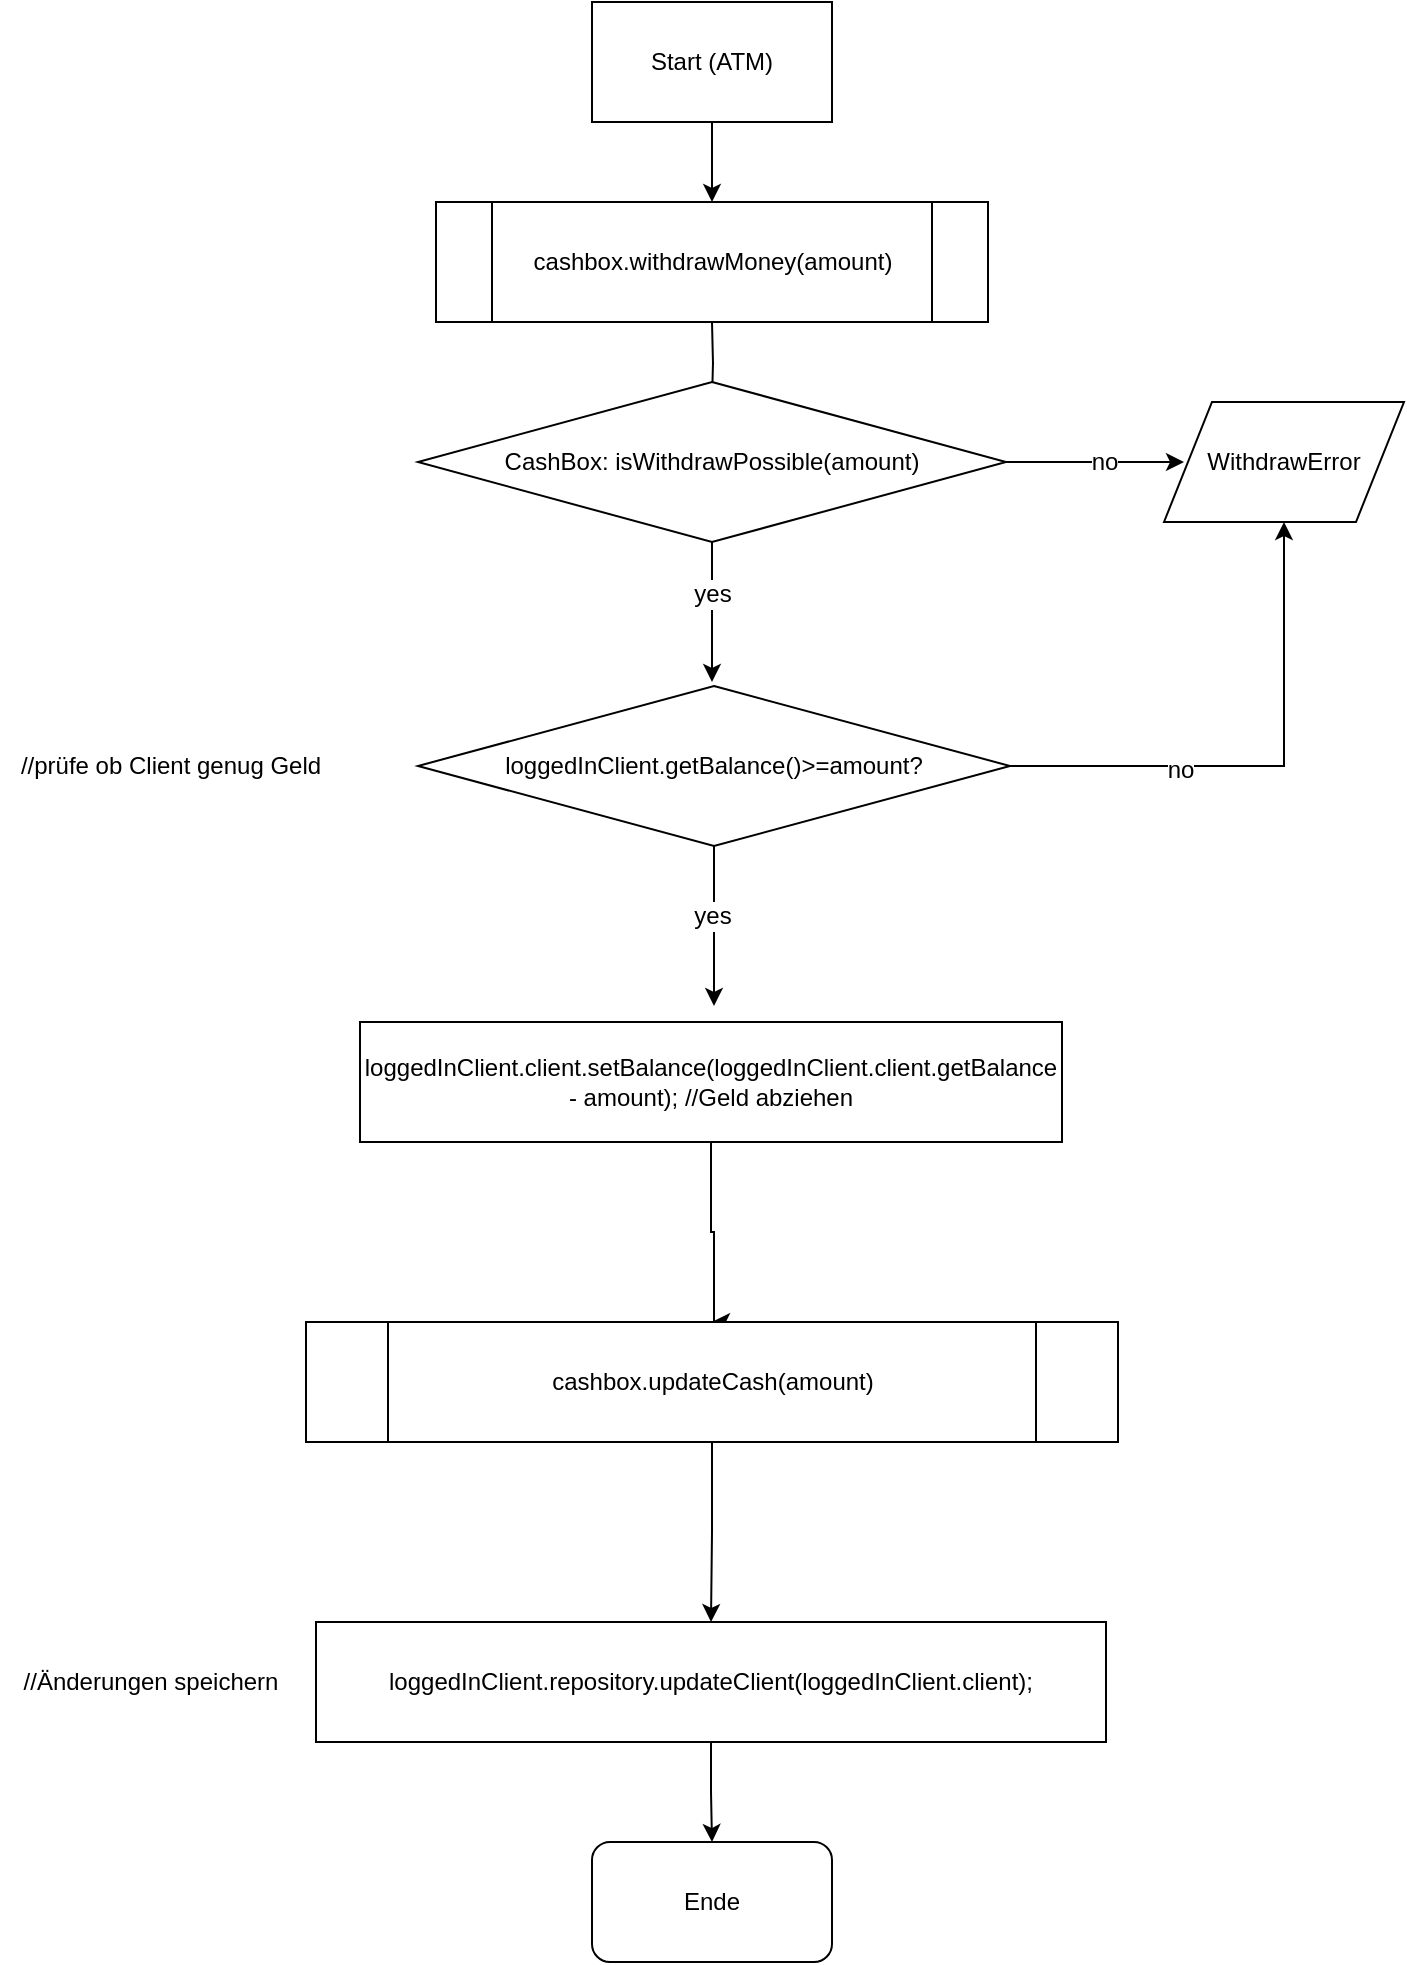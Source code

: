<mxfile version="12.7.8" type="github"><diagram id="C5RBs43oDa-KdzZeNtuy" name="Page-1"><mxGraphModel dx="1354" dy="922" grid="1" gridSize="10" guides="1" tooltips="1" connect="1" arrows="1" fold="1" page="1" pageScale="1" pageWidth="827" pageHeight="1169" math="0" shadow="0"><root><mxCell id="WIyWlLk6GJQsqaUBKTNV-0"/><mxCell id="WIyWlLk6GJQsqaUBKTNV-1" parent="WIyWlLk6GJQsqaUBKTNV-0"/><mxCell id="TI8us9hgO8fuC_6Zwckr-2" value="" style="edgeStyle=orthogonalEdgeStyle;rounded=0;orthogonalLoop=1;jettySize=auto;html=1;" edge="1" parent="WIyWlLk6GJQsqaUBKTNV-1" source="TI8us9hgO8fuC_6Zwckr-0"><mxGeometry relative="1" as="geometry"><mxPoint x="414" y="140" as="targetPoint"/></mxGeometry></mxCell><mxCell id="TI8us9hgO8fuC_6Zwckr-0" value="&lt;div&gt;Start (ATM)&lt;br&gt;&lt;/div&gt;" style="rounded=0;whiteSpace=wrap;html=1;" vertex="1" parent="WIyWlLk6GJQsqaUBKTNV-1"><mxGeometry x="354" y="40" width="120" height="60" as="geometry"/></mxCell><mxCell id="TI8us9hgO8fuC_6Zwckr-4" value="" style="edgeStyle=orthogonalEdgeStyle;rounded=0;orthogonalLoop=1;jettySize=auto;html=1;" edge="1" parent="WIyWlLk6GJQsqaUBKTNV-1"><mxGeometry relative="1" as="geometry"><mxPoint x="414" y="200" as="sourcePoint"/><mxPoint x="414" y="240" as="targetPoint"/></mxGeometry></mxCell><mxCell id="TI8us9hgO8fuC_6Zwckr-8" value="" style="edgeStyle=orthogonalEdgeStyle;rounded=0;orthogonalLoop=1;jettySize=auto;html=1;" edge="1" parent="WIyWlLk6GJQsqaUBKTNV-1"><mxGeometry relative="1" as="geometry"><mxPoint x="414" y="300" as="sourcePoint"/><mxPoint x="414" y="380" as="targetPoint"/></mxGeometry></mxCell><mxCell id="TI8us9hgO8fuC_6Zwckr-11" value="yes" style="text;html=1;align=center;verticalAlign=middle;resizable=0;points=[];labelBackgroundColor=#ffffff;" vertex="1" connectable="0" parent="TI8us9hgO8fuC_6Zwckr-8"><mxGeometry x="-0.1" relative="1" as="geometry"><mxPoint as="offset"/></mxGeometry></mxCell><mxCell id="TI8us9hgO8fuC_6Zwckr-10" value="" style="edgeStyle=orthogonalEdgeStyle;rounded=0;orthogonalLoop=1;jettySize=auto;html=1;" edge="1" parent="WIyWlLk6GJQsqaUBKTNV-1"><mxGeometry relative="1" as="geometry"><mxPoint x="507" y="270" as="sourcePoint"/><mxPoint x="650" y="270" as="targetPoint"/></mxGeometry></mxCell><mxCell id="TI8us9hgO8fuC_6Zwckr-12" value="&lt;div&gt;no&lt;/div&gt;" style="text;html=1;align=center;verticalAlign=middle;resizable=0;points=[];labelBackgroundColor=#ffffff;" vertex="1" connectable="0" parent="TI8us9hgO8fuC_6Zwckr-10"><mxGeometry x="-0.2" y="3" relative="1" as="geometry"><mxPoint x="46" y="3" as="offset"/></mxGeometry></mxCell><mxCell id="TI8us9hgO8fuC_6Zwckr-5" value="cashbox.withdrawMoney(amount)" style="shape=process;whiteSpace=wrap;html=1;backgroundOutline=1;" vertex="1" parent="WIyWlLk6GJQsqaUBKTNV-1"><mxGeometry x="276" y="140" width="276" height="60" as="geometry"/></mxCell><mxCell id="TI8us9hgO8fuC_6Zwckr-14" value="CashBox: isWithdrawPossible(amount)" style="rhombus;whiteSpace=wrap;html=1;" vertex="1" parent="WIyWlLk6GJQsqaUBKTNV-1"><mxGeometry x="267" y="230" width="294" height="80" as="geometry"/></mxCell><mxCell id="TI8us9hgO8fuC_6Zwckr-16" value="WithdrawError" style="shape=parallelogram;perimeter=parallelogramPerimeter;whiteSpace=wrap;html=1;" vertex="1" parent="WIyWlLk6GJQsqaUBKTNV-1"><mxGeometry x="640" y="240" width="120" height="60" as="geometry"/></mxCell><mxCell id="TI8us9hgO8fuC_6Zwckr-29" value="" style="edgeStyle=orthogonalEdgeStyle;rounded=0;orthogonalLoop=1;jettySize=auto;html=1;entryX=0.5;entryY=0;entryDx=0;entryDy=0;" edge="1" parent="WIyWlLk6GJQsqaUBKTNV-1" source="TI8us9hgO8fuC_6Zwckr-17" target="TI8us9hgO8fuC_6Zwckr-30"><mxGeometry relative="1" as="geometry"><mxPoint x="413.5" y="690" as="targetPoint"/><Array as="points"><mxPoint x="414" y="655"/><mxPoint x="415" y="655"/></Array></mxGeometry></mxCell><mxCell id="TI8us9hgO8fuC_6Zwckr-17" value="loggedInClient.client.setBalance(loggedInClient.client.getBalance - amount); //Geld abziehen" style="rounded=0;whiteSpace=wrap;html=1;" vertex="1" parent="WIyWlLk6GJQsqaUBKTNV-1"><mxGeometry x="238" y="550" width="351" height="60" as="geometry"/></mxCell><mxCell id="TI8us9hgO8fuC_6Zwckr-18" value="//prüfe ob Client genug Geld" style="text;html=1;align=center;verticalAlign=middle;resizable=0;points=[];autosize=1;" vertex="1" parent="WIyWlLk6GJQsqaUBKTNV-1"><mxGeometry x="58" y="412" width="170" height="20" as="geometry"/></mxCell><mxCell id="TI8us9hgO8fuC_6Zwckr-22" value="" style="edgeStyle=orthogonalEdgeStyle;rounded=0;orthogonalLoop=1;jettySize=auto;html=1;" edge="1" parent="WIyWlLk6GJQsqaUBKTNV-1" source="TI8us9hgO8fuC_6Zwckr-20"><mxGeometry relative="1" as="geometry"><mxPoint x="415" y="542" as="targetPoint"/></mxGeometry></mxCell><mxCell id="TI8us9hgO8fuC_6Zwckr-27" value="yes" style="text;html=1;align=center;verticalAlign=middle;resizable=0;points=[];labelBackgroundColor=#ffffff;" vertex="1" connectable="0" parent="TI8us9hgO8fuC_6Zwckr-22"><mxGeometry x="-0.125" y="-1" relative="1" as="geometry"><mxPoint as="offset"/></mxGeometry></mxCell><mxCell id="TI8us9hgO8fuC_6Zwckr-24" value="" style="edgeStyle=orthogonalEdgeStyle;rounded=0;orthogonalLoop=1;jettySize=auto;html=1;entryX=0.5;entryY=1;entryDx=0;entryDy=0;" edge="1" parent="WIyWlLk6GJQsqaUBKTNV-1" source="TI8us9hgO8fuC_6Zwckr-20" target="TI8us9hgO8fuC_6Zwckr-16"><mxGeometry relative="1" as="geometry"><mxPoint x="643" y="422" as="targetPoint"/></mxGeometry></mxCell><mxCell id="TI8us9hgO8fuC_6Zwckr-26" value="no" style="text;html=1;align=center;verticalAlign=middle;resizable=0;points=[];labelBackgroundColor=#ffffff;" vertex="1" connectable="0" parent="TI8us9hgO8fuC_6Zwckr-24"><mxGeometry x="-0.344" y="-2" relative="1" as="geometry"><mxPoint as="offset"/></mxGeometry></mxCell><mxCell id="TI8us9hgO8fuC_6Zwckr-20" value="loggedInClient.getBalance()&amp;gt;=amount?" style="rhombus;whiteSpace=wrap;html=1;" vertex="1" parent="WIyWlLk6GJQsqaUBKTNV-1"><mxGeometry x="267" y="382" width="296" height="80" as="geometry"/></mxCell><mxCell id="TI8us9hgO8fuC_6Zwckr-32" value="" style="edgeStyle=orthogonalEdgeStyle;rounded=0;orthogonalLoop=1;jettySize=auto;html=1;" edge="1" parent="WIyWlLk6GJQsqaUBKTNV-1" source="TI8us9hgO8fuC_6Zwckr-30" target="TI8us9hgO8fuC_6Zwckr-31"><mxGeometry relative="1" as="geometry"/></mxCell><mxCell id="TI8us9hgO8fuC_6Zwckr-30" value="cashbox.updateCash(amount)" style="shape=process;whiteSpace=wrap;html=1;backgroundOutline=1;" vertex="1" parent="WIyWlLk6GJQsqaUBKTNV-1"><mxGeometry x="211" y="700" width="406" height="60" as="geometry"/></mxCell><mxCell id="TI8us9hgO8fuC_6Zwckr-36" value="" style="edgeStyle=orthogonalEdgeStyle;rounded=0;orthogonalLoop=1;jettySize=auto;html=1;" edge="1" parent="WIyWlLk6GJQsqaUBKTNV-1" source="TI8us9hgO8fuC_6Zwckr-31" target="TI8us9hgO8fuC_6Zwckr-35"><mxGeometry relative="1" as="geometry"/></mxCell><mxCell id="TI8us9hgO8fuC_6Zwckr-31" value="loggedInClient.repository.updateClient(loggedInClient.client);" style="rounded=0;whiteSpace=wrap;html=1;" vertex="1" parent="WIyWlLk6GJQsqaUBKTNV-1"><mxGeometry x="216" y="850" width="395" height="60" as="geometry"/></mxCell><mxCell id="TI8us9hgO8fuC_6Zwckr-34" value="//Änderungen speichern" style="text;html=1;align=center;verticalAlign=middle;resizable=0;points=[];autosize=1;" vertex="1" parent="WIyWlLk6GJQsqaUBKTNV-1"><mxGeometry x="63" y="870" width="140" height="20" as="geometry"/></mxCell><mxCell id="TI8us9hgO8fuC_6Zwckr-35" value="Ende" style="rounded=1;whiteSpace=wrap;html=1;" vertex="1" parent="WIyWlLk6GJQsqaUBKTNV-1"><mxGeometry x="354" y="960" width="120" height="60" as="geometry"/></mxCell></root></mxGraphModel></diagram></mxfile>
